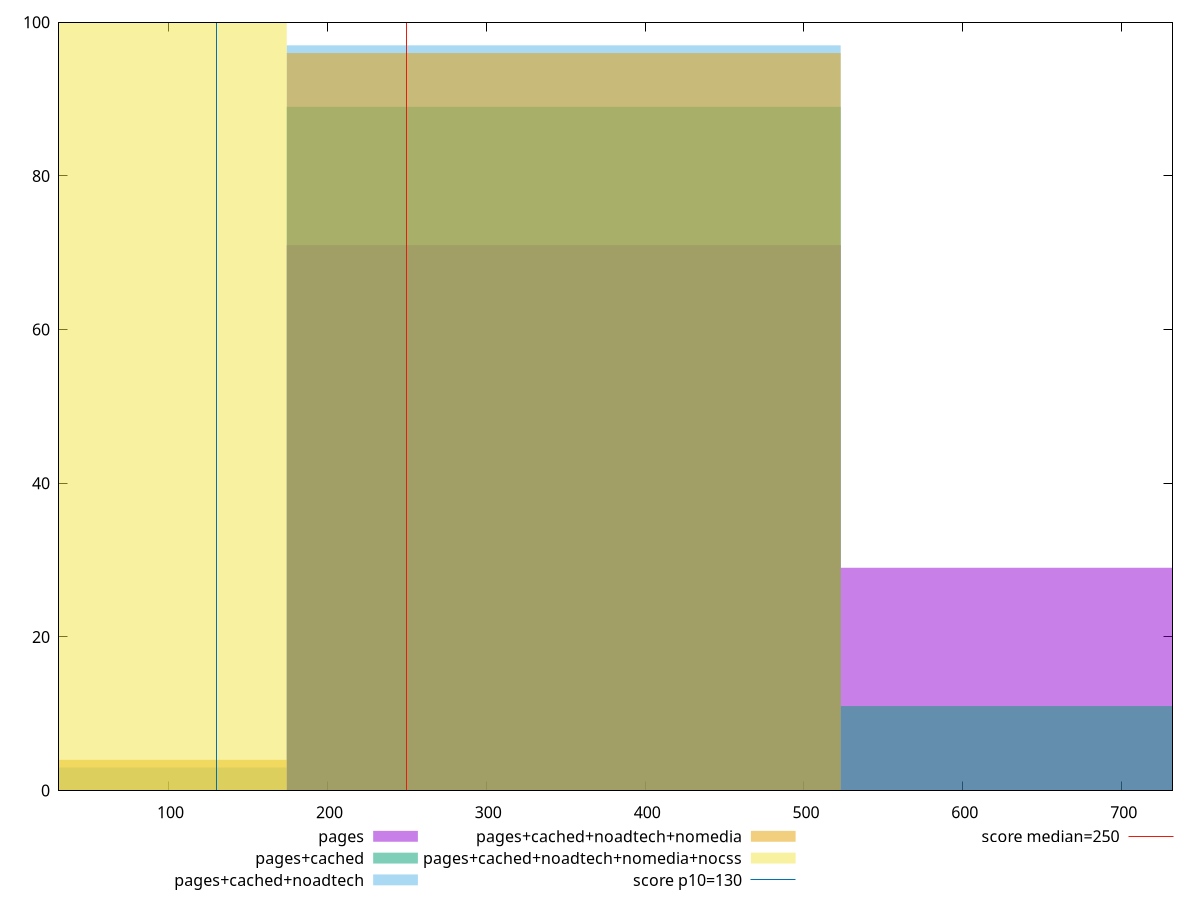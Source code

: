 reset

$pages <<EOF
697.4590194609726 29
348.7295097304863 71
EOF

$pagesCached <<EOF
348.7295097304863 89
697.4590194609726 11
EOF

$pagesCachedNoadtech <<EOF
348.7295097304863 97
0 3
EOF

$pagesCachedNoadtechNomedia <<EOF
348.7295097304863 96
0 4
EOF

$pagesCachedNoadtechNomediaNocss <<EOF
0 100
EOF

set key outside below
set boxwidth 348.7295097304863
set xrange [31:732]
set yrange [0:100]
set trange [0:100]
set style fill transparent solid 0.5 noborder

set parametric
set terminal svg size 640, 530 enhanced background rgb 'white'
set output "report_00009_2021-02-08T22-37-41.559Z/max-potential-fid/comparison/histogram/all_raw.svg"

plot $pages title "pages" with boxes, \
     $pagesCached title "pages+cached" with boxes, \
     $pagesCachedNoadtech title "pages+cached+noadtech" with boxes, \
     $pagesCachedNoadtechNomedia title "pages+cached+noadtech+nomedia" with boxes, \
     $pagesCachedNoadtechNomediaNocss title "pages+cached+noadtech+nomedia+nocss" with boxes, \
     130,t title "score p10=130", \
     250,t title "score median=250"

reset
